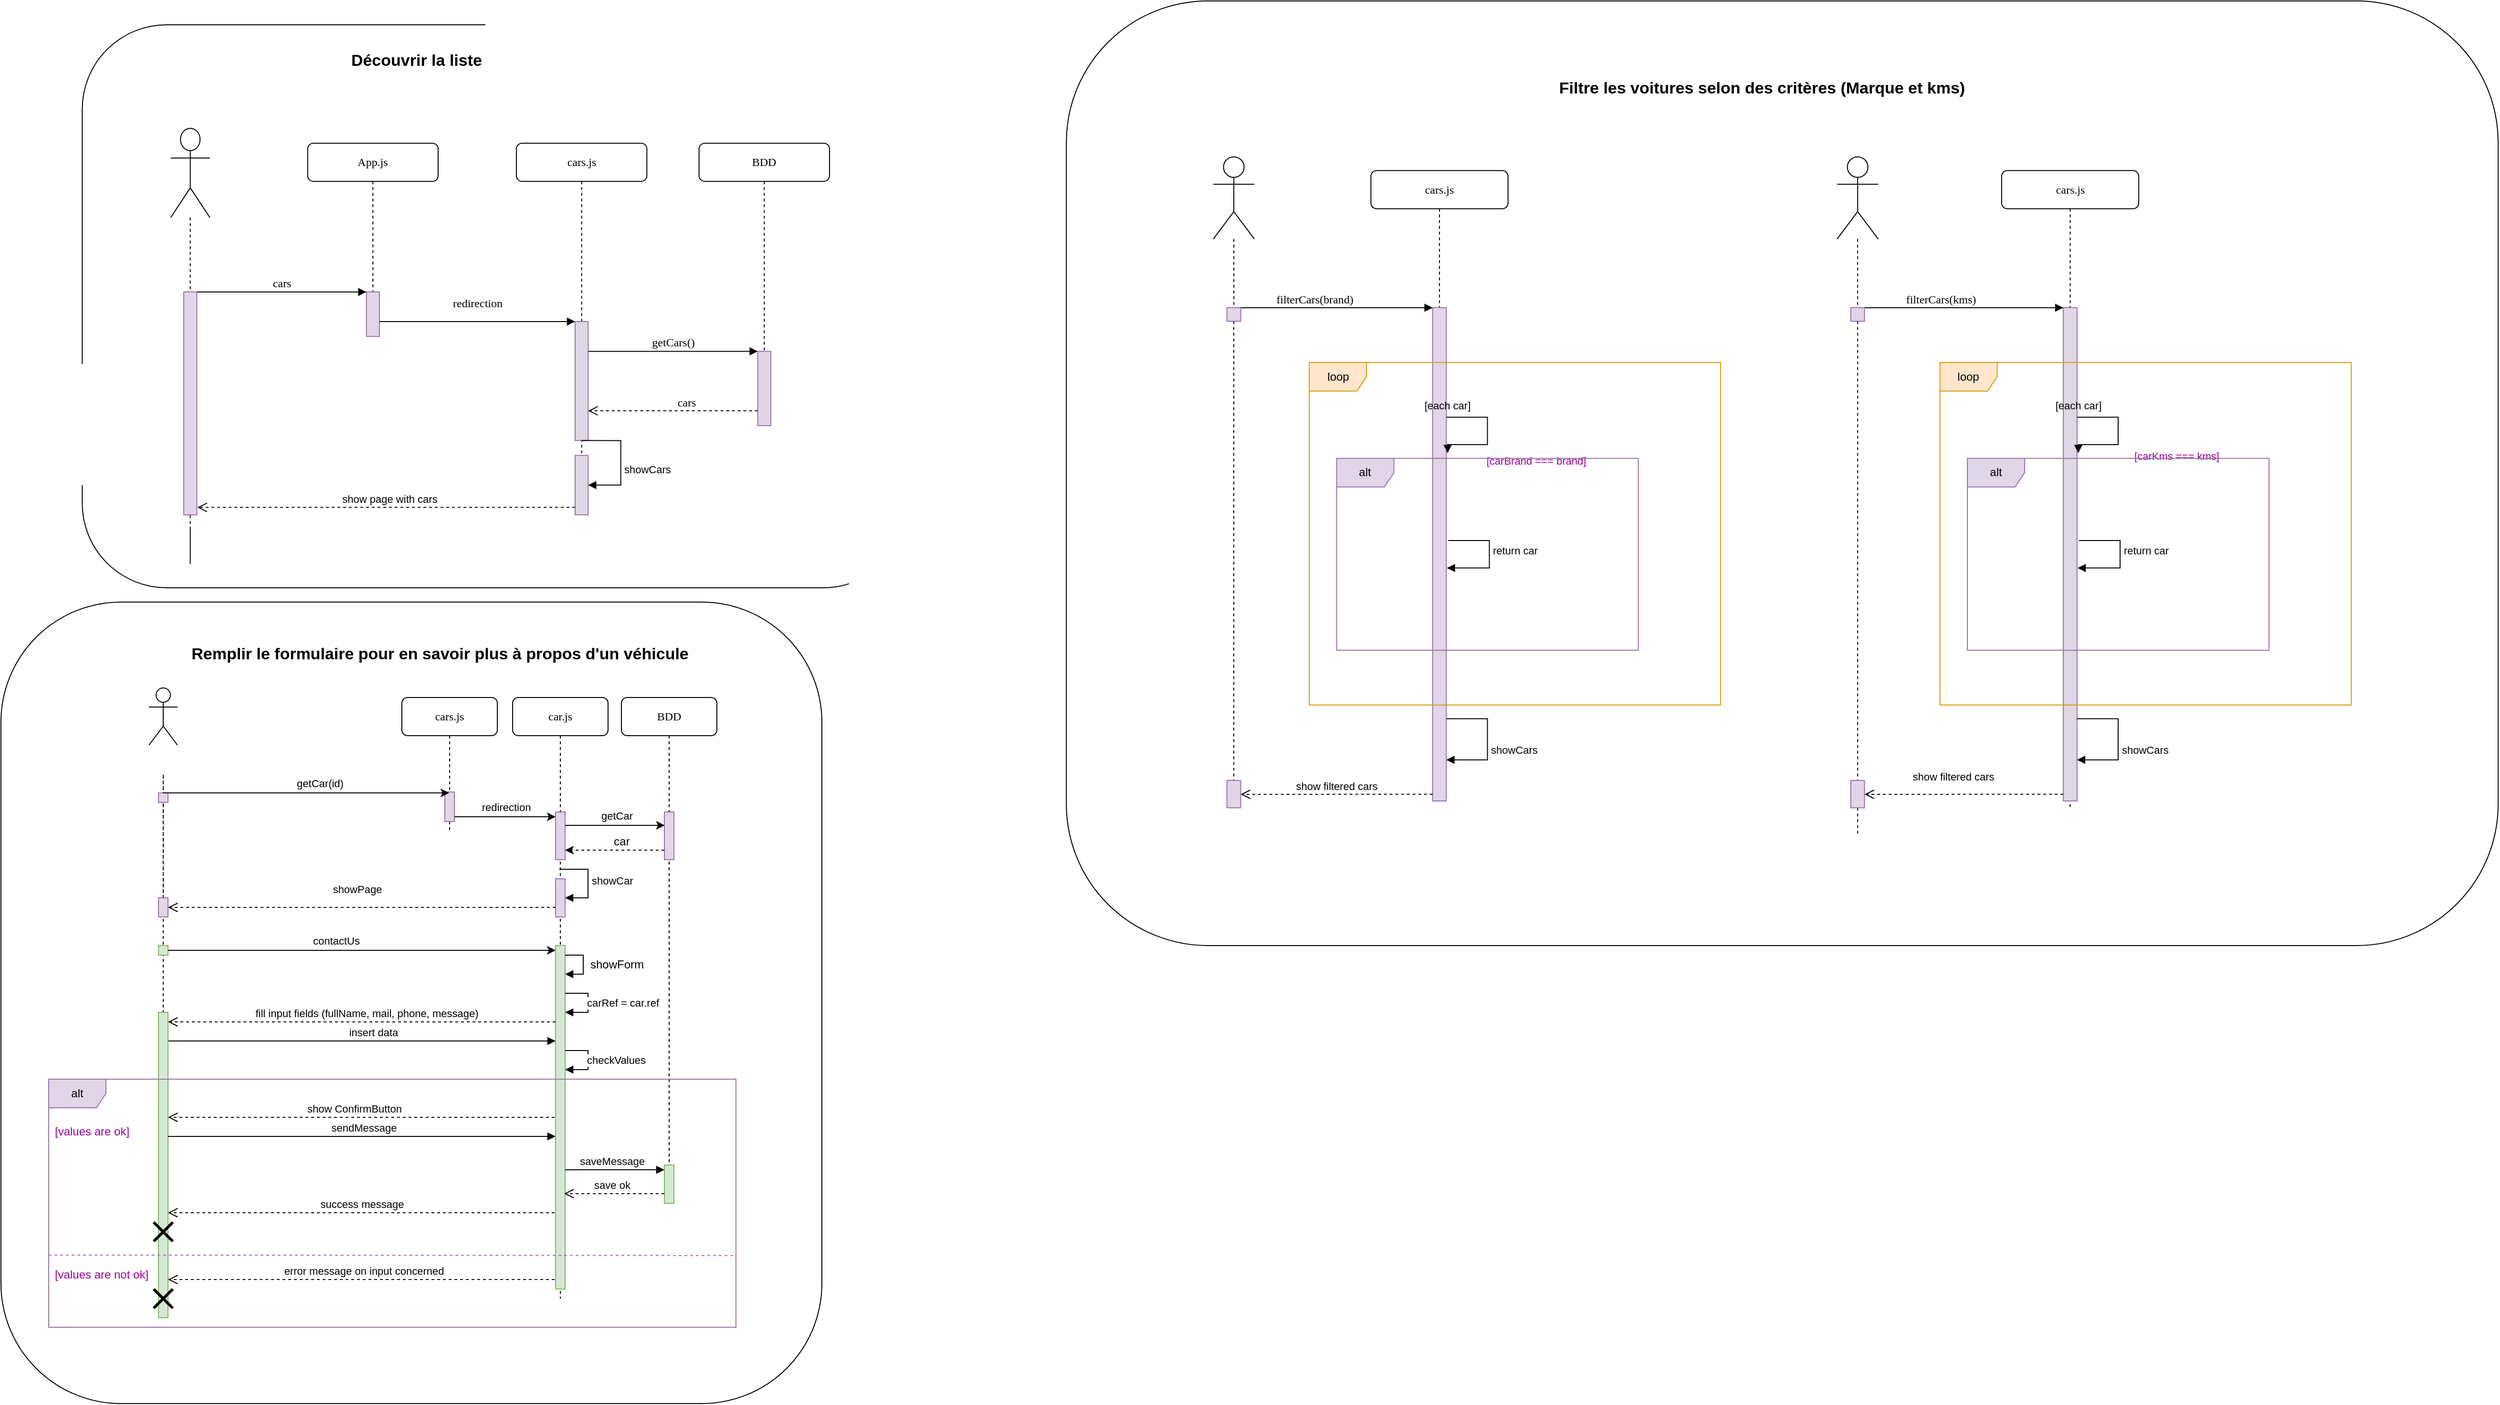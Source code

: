 <mxfile version="21.5.0" type="device">
  <diagram name="Page-1" id="13e1069c-82ec-6db2-03f1-153e76fe0fe0">
    <mxGraphModel dx="3688" dy="2515" grid="1" gridSize="10" guides="1" tooltips="1" connect="1" arrows="1" fold="1" page="1" pageScale="1" pageWidth="1100" pageHeight="850" background="none" math="0" shadow="0">
      <root>
        <mxCell id="0" />
        <mxCell id="1" parent="0" />
        <mxCell id="TzO0xsouV8D8bN4080KA-170" value="" style="group" parent="1" vertex="1" connectable="0">
          <mxGeometry x="-250" y="-10" width="820" height="560" as="geometry" />
        </mxCell>
        <mxCell id="05u2C2GUUEctmsmjSGuv-3" value="" style="rounded=1;whiteSpace=wrap;html=1;" vertex="1" parent="TzO0xsouV8D8bN4080KA-170">
          <mxGeometry x="-44.83" y="-15" width="864.83" height="590" as="geometry" />
        </mxCell>
        <mxCell id="7baba1c4bc27f4b0-2" value="App.js" style="shape=umlLifeline;perimeter=lifelinePerimeter;whiteSpace=wrap;html=1;container=1;collapsible=0;recursiveResize=0;outlineConnect=0;rounded=1;shadow=0;comic=0;labelBackgroundColor=none;strokeWidth=1;fontFamily=Verdana;fontSize=12;align=center;" parent="TzO0xsouV8D8bN4080KA-170" vertex="1">
          <mxGeometry x="191.333" y="109.065" width="136.667" height="202.55" as="geometry" />
        </mxCell>
        <mxCell id="7baba1c4bc27f4b0-10" value="" style="html=1;points=[];perimeter=orthogonalPerimeter;rounded=0;shadow=0;comic=0;labelBackgroundColor=none;strokeWidth=1;fontFamily=Verdana;fontSize=12;align=center;fillColor=#e1d5e7;strokeColor=#9673a6;" parent="7baba1c4bc27f4b0-2" vertex="1">
          <mxGeometry x="61.5" y="155.807" width="13.667" height="46.742" as="geometry" />
        </mxCell>
        <mxCell id="7baba1c4bc27f4b0-3" value="cars.js" style="shape=umlLifeline;perimeter=lifelinePerimeter;whiteSpace=wrap;html=1;container=1;collapsible=0;recursiveResize=0;outlineConnect=0;rounded=1;shadow=0;comic=0;labelBackgroundColor=none;strokeWidth=1;fontFamily=Verdana;fontSize=12;align=center;" parent="TzO0xsouV8D8bN4080KA-170" vertex="1">
          <mxGeometry x="410.0" y="109.065" width="136.667" height="389.518" as="geometry" />
        </mxCell>
        <mxCell id="7baba1c4bc27f4b0-13" value="" style="html=1;points=[];perimeter=orthogonalPerimeter;rounded=0;shadow=0;comic=0;labelBackgroundColor=none;strokeWidth=1;fontFamily=Verdana;fontSize=12;align=center;fillColor=#e1d5e7;strokeColor=#9673a6;" parent="7baba1c4bc27f4b0-3" vertex="1">
          <mxGeometry x="61.5" y="186.969" width="13.667" height="124.646" as="geometry" />
        </mxCell>
        <mxCell id="TzO0xsouV8D8bN4080KA-4" value="" style="html=1;points=[];perimeter=orthogonalPerimeter;outlineConnect=0;targetShapes=umlLifeline;portConstraint=eastwest;newEdgeStyle={&quot;edgeStyle&quot;:&quot;elbowEdgeStyle&quot;,&quot;elbow&quot;:&quot;vertical&quot;,&quot;curved&quot;:0,&quot;rounded&quot;:0};fillColor=#e1d5e7;strokeColor=#9673a6;" parent="7baba1c4bc27f4b0-3" vertex="1">
          <mxGeometry x="61.5" y="327.195" width="13.667" height="62.323" as="geometry" />
        </mxCell>
        <mxCell id="TzO0xsouV8D8bN4080KA-5" value="showCars" style="html=1;align=left;spacingLeft=2;endArrow=block;rounded=0;edgeStyle=orthogonalEdgeStyle;curved=0;rounded=0;" parent="7baba1c4bc27f4b0-3" target="TzO0xsouV8D8bN4080KA-4" edge="1">
          <mxGeometry x="0.176" relative="1" as="geometry">
            <mxPoint x="68.333" y="311.615" as="sourcePoint" />
            <Array as="points">
              <mxPoint x="109.333" y="311.615" />
              <mxPoint x="109.333" y="358.357" />
            </Array>
            <mxPoint as="offset" />
          </mxGeometry>
        </mxCell>
        <mxCell id="7baba1c4bc27f4b0-4" value="BDD" style="shape=umlLifeline;perimeter=lifelinePerimeter;whiteSpace=wrap;html=1;container=1;collapsible=0;recursiveResize=0;outlineConnect=0;rounded=1;shadow=0;comic=0;labelBackgroundColor=none;strokeWidth=1;fontFamily=Verdana;fontSize=12;align=center;" parent="TzO0xsouV8D8bN4080KA-170" vertex="1">
          <mxGeometry x="601.333" y="109.065" width="136.667" height="296.034" as="geometry" />
        </mxCell>
        <mxCell id="TzO0xsouV8D8bN4080KA-3" value="cars" style="html=1;verticalAlign=bottom;endArrow=open;dashed=1;endSize=8;labelBackgroundColor=none;fontFamily=Verdana;fontSize=12;edgeStyle=elbowEdgeStyle;elbow=vertical;" parent="7baba1c4bc27f4b0-4" edge="1">
          <mxGeometry x="-0.154" relative="1" as="geometry">
            <mxPoint x="-116.167" y="280.453" as="targetPoint" />
            <Array as="points">
              <mxPoint x="-13.667" y="280.453" />
              <mxPoint x="27.333" y="280.453" />
            </Array>
            <mxPoint x="61.5" y="280.453" as="sourcePoint" />
            <mxPoint as="offset" />
          </mxGeometry>
        </mxCell>
        <mxCell id="7baba1c4bc27f4b0-16" value="" style="html=1;points=[];perimeter=orthogonalPerimeter;rounded=0;shadow=0;comic=0;labelBackgroundColor=none;strokeWidth=1;fontFamily=Verdana;fontSize=12;align=center;fillColor=#e1d5e7;strokeColor=#9673a6;" parent="TzO0xsouV8D8bN4080KA-170" vertex="1">
          <mxGeometry x="662.833" y="327.195" width="13.667" height="77.904" as="geometry" />
        </mxCell>
        <mxCell id="7baba1c4bc27f4b0-17" value="getCars()" style="html=1;verticalAlign=bottom;endArrow=block;labelBackgroundColor=none;fontFamily=Verdana;fontSize=12;edgeStyle=elbowEdgeStyle;elbow=vertical;" parent="TzO0xsouV8D8bN4080KA-170" source="7baba1c4bc27f4b0-13" target="7baba1c4bc27f4b0-16" edge="1">
          <mxGeometry relative="1" as="geometry">
            <mxPoint x="560.333" y="327.195" as="sourcePoint" />
            <Array as="points">
              <mxPoint x="492.0" y="327.195" />
            </Array>
          </mxGeometry>
        </mxCell>
        <mxCell id="7baba1c4bc27f4b0-11" value="cars" style="html=1;verticalAlign=bottom;endArrow=block;entryX=0;entryY=0;labelBackgroundColor=none;fontFamily=Verdana;fontSize=12;edgeStyle=elbowEdgeStyle;elbow=vertical;" parent="TzO0xsouV8D8bN4080KA-170" source="7baba1c4bc27f4b0-9" target="7baba1c4bc27f4b0-10" edge="1">
          <mxGeometry relative="1" as="geometry">
            <mxPoint x="164.0" y="280.453" as="sourcePoint" />
          </mxGeometry>
        </mxCell>
        <mxCell id="7baba1c4bc27f4b0-14" value="redirection" style="html=1;verticalAlign=bottom;endArrow=block;entryX=0;entryY=0;labelBackgroundColor=none;fontFamily=Verdana;fontSize=12;edgeStyle=elbowEdgeStyle;elbow=vertical;" parent="TzO0xsouV8D8bN4080KA-170" source="7baba1c4bc27f4b0-10" target="7baba1c4bc27f4b0-13" edge="1">
          <mxGeometry x="-0.001" y="10" relative="1" as="geometry">
            <mxPoint x="369" y="296.034" as="sourcePoint" />
            <mxPoint as="offset" />
          </mxGeometry>
        </mxCell>
        <mxCell id="TzO0xsouV8D8bN4080KA-2" style="edgeStyle=orthogonalEdgeStyle;rounded=0;orthogonalLoop=1;jettySize=auto;html=1;endArrow=none;endFill=0;dashed=1;" parent="TzO0xsouV8D8bN4080KA-170" source="TzO0xsouV8D8bN4080KA-1" edge="1">
          <mxGeometry relative="1" as="geometry">
            <mxPoint x="68.333" y="514.164" as="targetPoint" />
            <Array as="points">
              <mxPoint x="68.333" y="550" />
            </Array>
          </mxGeometry>
        </mxCell>
        <mxCell id="TzO0xsouV8D8bN4080KA-1" value="" style="shape=umlActor;verticalLabelPosition=bottom;verticalAlign=top;html=1;" parent="TzO0xsouV8D8bN4080KA-170" vertex="1">
          <mxGeometry x="47.833" y="93.484" width="41.0" height="93.484" as="geometry" />
        </mxCell>
        <mxCell id="7baba1c4bc27f4b0-9" value="" style="html=1;points=[];perimeter=orthogonalPerimeter;rounded=0;shadow=0;comic=0;labelBackgroundColor=none;strokeWidth=1;fontFamily=Verdana;fontSize=12;align=center;fillColor=#e1d5e7;strokeColor=#9673a6;" parent="TzO0xsouV8D8bN4080KA-170" vertex="1">
          <mxGeometry x="61.5" y="264.873" width="13.667" height="233.711" as="geometry" />
        </mxCell>
        <mxCell id="TzO0xsouV8D8bN4080KA-156" value="&lt;font size=&quot;1&quot;&gt;&lt;b style=&quot;font-size: 17px;&quot;&gt;Découvrir la liste des véhicules d&#39;occasion&lt;/b&gt;&lt;/font&gt;" style="text;html=1;strokeColor=none;fillColor=none;align=center;verticalAlign=middle;whiteSpace=wrap;rounded=0;" parent="TzO0xsouV8D8bN4080KA-170" vertex="1">
          <mxGeometry width="820.0" height="46.742" as="geometry" />
        </mxCell>
        <mxCell id="TzO0xsouV8D8bN4080KA-157" value="show page with cars" style="html=1;verticalAlign=bottom;endArrow=open;dashed=1;endSize=8;edgeStyle=elbowEdgeStyle;elbow=vertical;curved=0;rounded=0;entryX=1.044;entryY=0.97;entryDx=0;entryDy=0;entryPerimeter=0;" parent="TzO0xsouV8D8bN4080KA-170" source="TzO0xsouV8D8bN4080KA-4" target="7baba1c4bc27f4b0-9" edge="1">
          <mxGeometry x="-0.02" relative="1" as="geometry">
            <mxPoint x="464.667" y="483.003" as="sourcePoint" />
            <mxPoint x="95.667" y="490.793" as="targetPoint" />
            <Array as="points">
              <mxPoint x="314.333" y="490.793" />
            </Array>
            <mxPoint as="offset" />
          </mxGeometry>
        </mxCell>
        <mxCell id="05u2C2GUUEctmsmjSGuv-2" value="" style="group" vertex="1" connectable="0" parent="1">
          <mxGeometry x="736.09" y="-50" width="1500" height="990" as="geometry" />
        </mxCell>
        <mxCell id="05u2C2GUUEctmsmjSGuv-1" value="" style="rounded=1;whiteSpace=wrap;html=1;" vertex="1" parent="05u2C2GUUEctmsmjSGuv-2">
          <mxGeometry width="1500" height="990" as="geometry" />
        </mxCell>
        <mxCell id="TzO0xsouV8D8bN4080KA-172" value="" style="group" parent="05u2C2GUUEctmsmjSGuv-2" vertex="1" connectable="0">
          <mxGeometry x="153.91" y="70" width="1192.18" height="790" as="geometry" />
        </mxCell>
        <mxCell id="TzO0xsouV8D8bN4080KA-6" value="cars.js" style="shape=umlLifeline;perimeter=lifelinePerimeter;whiteSpace=wrap;html=1;container=1;collapsible=0;recursiveResize=0;outlineConnect=0;rounded=1;shadow=0;comic=0;labelBackgroundColor=none;strokeWidth=1;fontFamily=Verdana;fontSize=12;align=center;" parent="TzO0xsouV8D8bN4080KA-172" vertex="1">
          <mxGeometry x="165.182" y="107.727" width="143.636" height="653.545" as="geometry" />
        </mxCell>
        <mxCell id="TzO0xsouV8D8bN4080KA-7" value="" style="html=1;points=[];perimeter=orthogonalPerimeter;rounded=0;shadow=0;comic=0;labelBackgroundColor=none;strokeWidth=1;fontFamily=Verdana;fontSize=12;align=center;fillColor=#e1d5e7;strokeColor=#9673a6;" parent="TzO0xsouV8D8bN4080KA-6" vertex="1">
          <mxGeometry x="64.636" y="143.636" width="14.364" height="517.091" as="geometry" />
        </mxCell>
        <mxCell id="TzO0xsouV8D8bN4080KA-32" value="showCars" style="html=1;align=left;spacingLeft=2;endArrow=block;rounded=0;edgeStyle=orthogonalEdgeStyle;curved=0;rounded=0;" parent="TzO0xsouV8D8bN4080KA-6" target="TzO0xsouV8D8bN4080KA-7" edge="1">
          <mxGeometry x="0.176" relative="1" as="geometry">
            <mxPoint x="79.0" y="574.545" as="sourcePoint" />
            <Array as="points">
              <mxPoint x="122.091" y="574.545" />
              <mxPoint x="122.091" y="617.636" />
            </Array>
            <mxPoint as="offset" />
            <mxPoint x="86.182" y="617.675" as="targetPoint" />
          </mxGeometry>
        </mxCell>
        <mxCell id="TzO0xsouV8D8bN4080KA-167" value="show filtered cars" style="html=1;verticalAlign=bottom;endArrow=open;dashed=1;endSize=8;edgeStyle=elbowEdgeStyle;elbow=vertical;curved=0;rounded=0;" parent="TzO0xsouV8D8bN4080KA-6" target="TzO0xsouV8D8bN4080KA-166" edge="1">
          <mxGeometry x="0.0" relative="1" as="geometry">
            <mxPoint x="64.636" y="653.632" as="sourcePoint" />
            <mxPoint x="-122.091" y="653.545" as="targetPoint" />
            <mxPoint as="offset" />
          </mxGeometry>
        </mxCell>
        <mxCell id="TzO0xsouV8D8bN4080KA-16" value="filterCars(brand)" style="html=1;verticalAlign=bottom;endArrow=block;entryX=0;entryY=0;labelBackgroundColor=none;fontFamily=Verdana;fontSize=12;edgeStyle=elbowEdgeStyle;elbow=vertical;" parent="TzO0xsouV8D8bN4080KA-172" source="TzO0xsouV8D8bN4080KA-20" target="TzO0xsouV8D8bN4080KA-7" edge="1">
          <mxGeometry x="-0.231" relative="1" as="geometry">
            <mxPoint x="136.454" y="265.727" as="sourcePoint" />
            <mxPoint as="offset" />
          </mxGeometry>
        </mxCell>
        <mxCell id="TzO0xsouV8D8bN4080KA-18" style="edgeStyle=orthogonalEdgeStyle;rounded=0;orthogonalLoop=1;jettySize=auto;html=1;endArrow=none;endFill=0;dashed=1;" parent="TzO0xsouV8D8bN4080KA-172" source="TzO0xsouV8D8bN4080KA-20" edge="1">
          <mxGeometry relative="1" as="geometry">
            <mxPoint x="21.545" y="775.636" as="targetPoint" />
            <Array as="points">
              <mxPoint x="21.545" y="624.818" />
            </Array>
          </mxGeometry>
        </mxCell>
        <mxCell id="TzO0xsouV8D8bN4080KA-19" value="" style="shape=umlActor;verticalLabelPosition=bottom;verticalAlign=top;html=1;" parent="TzO0xsouV8D8bN4080KA-172" vertex="1">
          <mxGeometry y="93.364" width="43.091" height="86.182" as="geometry" />
        </mxCell>
        <mxCell id="TzO0xsouV8D8bN4080KA-23" value="loop" style="shape=umlFrame;whiteSpace=wrap;html=1;pointerEvents=0;fillColor=#ffe6cc;strokeColor=#d79b00;" parent="TzO0xsouV8D8bN4080KA-172" vertex="1">
          <mxGeometry x="100.545" y="308.818" width="430.908" height="359.091" as="geometry" />
        </mxCell>
        <mxCell id="TzO0xsouV8D8bN4080KA-25" value="" style="html=1;align=left;spacingLeft=2;endArrow=block;rounded=0;edgeStyle=orthogonalEdgeStyle;curved=0;rounded=0;entryX=1.092;entryY=0.295;entryDx=0;entryDy=0;entryPerimeter=0;" parent="TzO0xsouV8D8bN4080KA-172" target="TzO0xsouV8D8bN4080KA-7" edge="1">
          <mxGeometry x="0.048" y="20" relative="1" as="geometry">
            <mxPoint x="244.181" y="366.273" as="sourcePoint" />
            <Array as="points">
              <mxPoint x="244.181" y="366.273" />
              <mxPoint x="287.272" y="366.273" />
              <mxPoint x="287.272" y="395" />
            </Array>
            <mxPoint x="258.545" y="395" as="targetPoint" />
            <mxPoint as="offset" />
          </mxGeometry>
        </mxCell>
        <mxCell id="TzO0xsouV8D8bN4080KA-26" value="&lt;font color=&quot;#990099&quot;&gt;[carBrand === brand]&lt;/font&gt;" style="edgeLabel;html=1;align=center;verticalAlign=middle;resizable=0;points=[];labelBackgroundColor=none;" parent="TzO0xsouV8D8bN4080KA-25" vertex="1" connectable="0">
          <mxGeometry x="-0.383" relative="1" as="geometry">
            <mxPoint x="56" y="45" as="offset" />
          </mxGeometry>
        </mxCell>
        <mxCell id="TzO0xsouV8D8bN4080KA-27" value="alt" style="shape=umlFrame;whiteSpace=wrap;html=1;pointerEvents=0;fillColor=#e1d5e7;strokeColor=#9673a6;" parent="TzO0xsouV8D8bN4080KA-172" vertex="1">
          <mxGeometry x="129.273" y="409.364" width="316.0" height="201.091" as="geometry" />
        </mxCell>
        <mxCell id="TzO0xsouV8D8bN4080KA-28" value="[each car]" style="edgeLabel;html=1;align=center;verticalAlign=middle;resizable=0;points=[];labelBackgroundColor=none;" parent="TzO0xsouV8D8bN4080KA-172" vertex="1" connectable="0">
          <mxGeometry x="244.73" y="359.091" as="geometry">
            <mxPoint y="-5" as="offset" />
          </mxGeometry>
        </mxCell>
        <mxCell id="TzO0xsouV8D8bN4080KA-29" value="" style="html=1;align=left;spacingLeft=2;endArrow=block;rounded=0;edgeStyle=orthogonalEdgeStyle;curved=0;rounded=0;entryX=0.864;entryY=0.257;entryDx=0;entryDy=0;entryPerimeter=0;" parent="TzO0xsouV8D8bN4080KA-172" edge="1">
          <mxGeometry x="0.048" y="20" relative="1" as="geometry">
            <mxPoint x="246.164" y="495.545" as="sourcePoint" />
            <Array as="points">
              <mxPoint x="246.164" y="495.545" />
              <mxPoint x="289.254" y="495.545" />
              <mxPoint x="289.254" y="524.273" />
            </Array>
            <mxPoint x="244.727" y="524.273" as="targetPoint" />
            <mxPoint as="offset" />
          </mxGeometry>
        </mxCell>
        <mxCell id="TzO0xsouV8D8bN4080KA-30" value="return car" style="edgeLabel;html=1;align=center;verticalAlign=middle;resizable=0;points=[];labelBackgroundColor=none;" parent="TzO0xsouV8D8bN4080KA-29" vertex="1" connectable="0">
          <mxGeometry x="-0.383" relative="1" as="geometry">
            <mxPoint x="34" y="10" as="offset" />
          </mxGeometry>
        </mxCell>
        <mxCell id="TzO0xsouV8D8bN4080KA-48" value="cars.js" style="shape=umlLifeline;perimeter=lifelinePerimeter;whiteSpace=wrap;html=1;container=1;collapsible=0;recursiveResize=0;outlineConnect=0;rounded=1;shadow=0;comic=0;labelBackgroundColor=none;strokeWidth=1;fontFamily=Verdana;fontSize=12;align=center;" parent="TzO0xsouV8D8bN4080KA-172" vertex="1">
          <mxGeometry x="825.908" y="107.727" width="143.636" height="667.909" as="geometry" />
        </mxCell>
        <mxCell id="TzO0xsouV8D8bN4080KA-49" value="" style="html=1;points=[];perimeter=orthogonalPerimeter;rounded=0;shadow=0;comic=0;labelBackgroundColor=none;strokeWidth=1;fontFamily=Verdana;fontSize=12;align=center;fillColor=#e1d5e7;strokeColor=#9673a6;" parent="TzO0xsouV8D8bN4080KA-48" vertex="1">
          <mxGeometry x="64.636" y="143.636" width="14.364" height="517.091" as="geometry" />
        </mxCell>
        <mxCell id="TzO0xsouV8D8bN4080KA-50" value="showCars" style="html=1;align=left;spacingLeft=2;endArrow=block;rounded=0;edgeStyle=orthogonalEdgeStyle;curved=0;rounded=0;" parent="TzO0xsouV8D8bN4080KA-48" target="TzO0xsouV8D8bN4080KA-49" edge="1">
          <mxGeometry x="0.176" relative="1" as="geometry">
            <mxPoint x="79.0" y="574.545" as="sourcePoint" />
            <Array as="points">
              <mxPoint x="122.091" y="574.545" />
              <mxPoint x="122.091" y="617.636" />
            </Array>
            <mxPoint as="offset" />
            <mxPoint x="86.182" y="617.675" as="targetPoint" />
          </mxGeometry>
        </mxCell>
        <mxCell id="TzO0xsouV8D8bN4080KA-162" value="show filtered cars" style="html=1;verticalAlign=bottom;endArrow=open;dashed=1;endSize=8;edgeStyle=elbowEdgeStyle;elbow=vertical;curved=0;rounded=0;" parent="TzO0xsouV8D8bN4080KA-48" target="TzO0xsouV8D8bN4080KA-161" edge="1">
          <mxGeometry x="0.106" y="-10" relative="1" as="geometry">
            <mxPoint x="64.636" y="653.632" as="sourcePoint" />
            <mxPoint x="-50.273" y="653.632" as="targetPoint" />
            <mxPoint as="offset" />
          </mxGeometry>
        </mxCell>
        <mxCell id="TzO0xsouV8D8bN4080KA-51" value="filterCars(kms)" style="html=1;verticalAlign=bottom;endArrow=block;entryX=0;entryY=0;labelBackgroundColor=none;fontFamily=Verdana;fontSize=12;edgeStyle=elbowEdgeStyle;elbow=vertical;" parent="TzO0xsouV8D8bN4080KA-172" source="TzO0xsouV8D8bN4080KA-54" target="TzO0xsouV8D8bN4080KA-49" edge="1">
          <mxGeometry x="-0.231" relative="1" as="geometry">
            <mxPoint x="797.181" y="265.727" as="sourcePoint" />
            <mxPoint as="offset" />
          </mxGeometry>
        </mxCell>
        <mxCell id="TzO0xsouV8D8bN4080KA-52" style="edgeStyle=orthogonalEdgeStyle;rounded=0;orthogonalLoop=1;jettySize=auto;html=1;endArrow=none;endFill=0;dashed=1;" parent="TzO0xsouV8D8bN4080KA-172" source="TzO0xsouV8D8bN4080KA-161" edge="1">
          <mxGeometry relative="1" as="geometry">
            <mxPoint x="675.09" y="804.364" as="targetPoint" />
            <Array as="points">
              <mxPoint x="675.09" y="790" />
            </Array>
          </mxGeometry>
        </mxCell>
        <mxCell id="TzO0xsouV8D8bN4080KA-53" value="" style="shape=umlActor;verticalLabelPosition=bottom;verticalAlign=top;html=1;" parent="TzO0xsouV8D8bN4080KA-172" vertex="1">
          <mxGeometry x="653.544" y="93.364" width="43.091" height="86.182" as="geometry" />
        </mxCell>
        <mxCell id="TzO0xsouV8D8bN4080KA-55" value="loop" style="shape=umlFrame;whiteSpace=wrap;html=1;pointerEvents=0;fillColor=#ffe6cc;strokeColor=#d79b00;" parent="TzO0xsouV8D8bN4080KA-172" vertex="1">
          <mxGeometry x="761.272" y="308.818" width="430.908" height="359.091" as="geometry" />
        </mxCell>
        <mxCell id="TzO0xsouV8D8bN4080KA-56" value="" style="html=1;align=left;spacingLeft=2;endArrow=block;rounded=0;edgeStyle=orthogonalEdgeStyle;curved=0;rounded=0;entryX=1.092;entryY=0.295;entryDx=0;entryDy=0;entryPerimeter=0;" parent="TzO0xsouV8D8bN4080KA-172" target="TzO0xsouV8D8bN4080KA-49" edge="1">
          <mxGeometry x="0.048" y="20" relative="1" as="geometry">
            <mxPoint x="904.908" y="366.273" as="sourcePoint" />
            <Array as="points">
              <mxPoint x="904.908" y="366.273" />
              <mxPoint x="947.999" y="366.273" />
              <mxPoint x="947.999" y="395" />
            </Array>
            <mxPoint x="919.271" y="395" as="targetPoint" />
            <mxPoint as="offset" />
          </mxGeometry>
        </mxCell>
        <mxCell id="TzO0xsouV8D8bN4080KA-57" value="[carKms === kms]" style="edgeLabel;html=1;align=center;verticalAlign=middle;resizable=0;points=[];labelBackgroundColor=none;fontColor=#990099;" parent="TzO0xsouV8D8bN4080KA-56" vertex="1" connectable="0">
          <mxGeometry x="-0.383" relative="1" as="geometry">
            <mxPoint x="66" y="40" as="offset" />
          </mxGeometry>
        </mxCell>
        <mxCell id="TzO0xsouV8D8bN4080KA-58" value="alt" style="shape=umlFrame;whiteSpace=wrap;html=1;pointerEvents=0;fillColor=#e1d5e7;strokeColor=#9673a6;" parent="TzO0xsouV8D8bN4080KA-172" vertex="1">
          <mxGeometry x="789.999" y="409.364" width="316.0" height="201.091" as="geometry" />
        </mxCell>
        <mxCell id="TzO0xsouV8D8bN4080KA-59" value="[each car]" style="edgeLabel;html=1;align=center;verticalAlign=middle;resizable=0;points=[];labelBackgroundColor=none;" parent="TzO0xsouV8D8bN4080KA-172" vertex="1" connectable="0">
          <mxGeometry x="905.456" y="359.091" as="geometry">
            <mxPoint y="-5" as="offset" />
          </mxGeometry>
        </mxCell>
        <mxCell id="TzO0xsouV8D8bN4080KA-60" value="" style="html=1;align=left;spacingLeft=2;endArrow=block;rounded=0;edgeStyle=orthogonalEdgeStyle;curved=0;rounded=0;entryX=0.864;entryY=0.257;entryDx=0;entryDy=0;entryPerimeter=0;" parent="TzO0xsouV8D8bN4080KA-172" edge="1">
          <mxGeometry x="0.048" y="20" relative="1" as="geometry">
            <mxPoint x="906.89" y="495.545" as="sourcePoint" />
            <Array as="points">
              <mxPoint x="906.89" y="495.545" />
              <mxPoint x="949.981" y="495.545" />
              <mxPoint x="949.981" y="524.273" />
            </Array>
            <mxPoint x="905.454" y="524.273" as="targetPoint" />
            <mxPoint as="offset" />
          </mxGeometry>
        </mxCell>
        <mxCell id="TzO0xsouV8D8bN4080KA-61" value="return car" style="edgeLabel;html=1;align=center;verticalAlign=middle;resizable=0;points=[];labelBackgroundColor=none;" parent="TzO0xsouV8D8bN4080KA-60" vertex="1" connectable="0">
          <mxGeometry x="-0.383" relative="1" as="geometry">
            <mxPoint x="34" y="10" as="offset" />
          </mxGeometry>
        </mxCell>
        <mxCell id="TzO0xsouV8D8bN4080KA-163" value="" style="edgeStyle=orthogonalEdgeStyle;rounded=0;orthogonalLoop=1;jettySize=auto;html=1;endArrow=none;endFill=0;dashed=1;" parent="TzO0xsouV8D8bN4080KA-172" source="TzO0xsouV8D8bN4080KA-53" target="TzO0xsouV8D8bN4080KA-54" edge="1">
          <mxGeometry relative="1" as="geometry">
            <mxPoint x="696.635" y="790" as="targetPoint" />
            <Array as="points" />
            <mxPoint x="675.09" y="179.545" as="sourcePoint" />
          </mxGeometry>
        </mxCell>
        <mxCell id="TzO0xsouV8D8bN4080KA-54" value="" style="html=1;points=[];perimeter=orthogonalPerimeter;rounded=0;shadow=0;comic=0;labelBackgroundColor=none;strokeWidth=1;fontFamily=Verdana;fontSize=12;align=center;fillColor=#e1d5e7;strokeColor=#9673a6;" parent="TzO0xsouV8D8bN4080KA-172" vertex="1">
          <mxGeometry x="667.908" y="251.364" width="14.364" height="14.364" as="geometry" />
        </mxCell>
        <mxCell id="TzO0xsouV8D8bN4080KA-164" value="" style="edgeStyle=orthogonalEdgeStyle;rounded=0;orthogonalLoop=1;jettySize=auto;html=1;endArrow=none;endFill=0;dashed=1;" parent="TzO0xsouV8D8bN4080KA-172" source="TzO0xsouV8D8bN4080KA-54" target="TzO0xsouV8D8bN4080KA-161" edge="1">
          <mxGeometry relative="1" as="geometry">
            <mxPoint x="696.635" y="790" as="targetPoint" />
            <Array as="points">
              <mxPoint x="675.09" y="703.818" />
              <mxPoint x="675.09" y="703.818" />
            </Array>
            <mxPoint x="675.09" y="265.727" as="sourcePoint" />
          </mxGeometry>
        </mxCell>
        <mxCell id="TzO0xsouV8D8bN4080KA-161" value="" style="html=1;points=[];perimeter=orthogonalPerimeter;outlineConnect=0;targetShapes=umlLifeline;portConstraint=eastwest;newEdgeStyle={&quot;edgeStyle&quot;:&quot;elbowEdgeStyle&quot;,&quot;elbow&quot;:&quot;vertical&quot;,&quot;curved&quot;:0,&quot;rounded&quot;:0};fillColor=#e1d5e7;strokeColor=#9673a6;" parent="TzO0xsouV8D8bN4080KA-172" vertex="1">
          <mxGeometry x="667.908" y="746.909" width="14.364" height="28.727" as="geometry" />
        </mxCell>
        <mxCell id="TzO0xsouV8D8bN4080KA-165" value="" style="edgeStyle=orthogonalEdgeStyle;rounded=0;orthogonalLoop=1;jettySize=auto;html=1;endArrow=none;endFill=0;dashed=1;" parent="TzO0xsouV8D8bN4080KA-172" source="TzO0xsouV8D8bN4080KA-19" target="TzO0xsouV8D8bN4080KA-20" edge="1">
          <mxGeometry relative="1" as="geometry">
            <mxPoint x="35.909" y="624.818" as="targetPoint" />
            <Array as="points" />
            <mxPoint x="21.545" y="179.545" as="sourcePoint" />
          </mxGeometry>
        </mxCell>
        <mxCell id="TzO0xsouV8D8bN4080KA-20" value="" style="html=1;points=[];perimeter=orthogonalPerimeter;rounded=0;shadow=0;comic=0;labelBackgroundColor=none;strokeWidth=1;fontFamily=Verdana;fontSize=12;align=center;fillColor=#e1d5e7;strokeColor=#9673a6;" parent="TzO0xsouV8D8bN4080KA-172" vertex="1">
          <mxGeometry x="14.364" y="251.364" width="14.364" height="14.364" as="geometry" />
        </mxCell>
        <mxCell id="TzO0xsouV8D8bN4080KA-166" value="" style="html=1;points=[];perimeter=orthogonalPerimeter;outlineConnect=0;targetShapes=umlLifeline;portConstraint=eastwest;newEdgeStyle={&quot;edgeStyle&quot;:&quot;elbowEdgeStyle&quot;,&quot;elbow&quot;:&quot;vertical&quot;,&quot;curved&quot;:0,&quot;rounded&quot;:0};fillColor=#e1d5e7;strokeColor=#9673a6;" parent="TzO0xsouV8D8bN4080KA-172" vertex="1">
          <mxGeometry x="14.364" y="746.909" width="14.364" height="28.727" as="geometry" />
        </mxCell>
        <mxCell id="TzO0xsouV8D8bN4080KA-169" value="&lt;b&gt;&lt;span style=&quot;font-size: 17px;&quot;&gt;Filtre les voitures selon des critères (Marque et kms)&lt;/span&gt;&lt;/b&gt;" style="text;html=1;strokeColor=none;fillColor=none;align=center;verticalAlign=middle;whiteSpace=wrap;rounded=0;" parent="TzO0xsouV8D8bN4080KA-172" vertex="1">
          <mxGeometry x="143.636" width="861.817" height="43.091" as="geometry" />
        </mxCell>
        <mxCell id="05u2C2GUUEctmsmjSGuv-5" value="" style="group" vertex="1" connectable="0" parent="1">
          <mxGeometry x="-380" y="580" width="860" height="840" as="geometry" />
        </mxCell>
        <mxCell id="05u2C2GUUEctmsmjSGuv-4" value="" style="rounded=1;whiteSpace=wrap;html=1;" vertex="1" parent="05u2C2GUUEctmsmjSGuv-5">
          <mxGeometry width="860" height="840" as="geometry" />
        </mxCell>
        <mxCell id="TzO0xsouV8D8bN4080KA-171" value="" style="group" parent="05u2C2GUUEctmsmjSGuv-5" vertex="1" connectable="0">
          <mxGeometry x="50" y="40" width="720" height="720" as="geometry" />
        </mxCell>
        <mxCell id="TzO0xsouV8D8bN4080KA-153" value="" style="group" parent="TzO0xsouV8D8bN4080KA-171" vertex="1" connectable="0">
          <mxGeometry y="50" width="720" height="670" as="geometry" />
        </mxCell>
        <mxCell id="TzO0xsouV8D8bN4080KA-64" value="cars.js" style="shape=umlLifeline;perimeter=lifelinePerimeter;whiteSpace=wrap;html=1;container=1;collapsible=0;recursiveResize=0;outlineConnect=0;rounded=1;shadow=0;comic=0;labelBackgroundColor=none;strokeWidth=1;fontFamily=Verdana;fontSize=12;align=center;" parent="TzO0xsouV8D8bN4080KA-153" vertex="1">
          <mxGeometry x="370" y="10" width="100" height="140" as="geometry" />
        </mxCell>
        <mxCell id="TzO0xsouV8D8bN4080KA-81" value="" style="html=1;points=[];perimeter=orthogonalPerimeter;outlineConnect=0;targetShapes=umlLifeline;portConstraint=eastwest;newEdgeStyle={&quot;edgeStyle&quot;:&quot;elbowEdgeStyle&quot;,&quot;elbow&quot;:&quot;vertical&quot;,&quot;curved&quot;:0,&quot;rounded&quot;:0};fillColor=#e1d5e7;strokeColor=#9673a6;" parent="TzO0xsouV8D8bN4080KA-64" vertex="1">
          <mxGeometry x="45" y="99" width="10" height="31" as="geometry" />
        </mxCell>
        <mxCell id="TzO0xsouV8D8bN4080KA-68" value="BDD" style="shape=umlLifeline;perimeter=lifelinePerimeter;whiteSpace=wrap;html=1;container=1;collapsible=0;recursiveResize=0;outlineConnect=0;rounded=1;shadow=0;comic=0;labelBackgroundColor=none;strokeWidth=1;fontFamily=Verdana;fontSize=12;align=center;" parent="TzO0xsouV8D8bN4080KA-153" vertex="1">
          <mxGeometry x="600" y="10" width="100" height="530" as="geometry" />
        </mxCell>
        <mxCell id="TzO0xsouV8D8bN4080KA-70" value="" style="html=1;points=[];perimeter=orthogonalPerimeter;rounded=0;shadow=0;comic=0;labelBackgroundColor=none;strokeWidth=1;fontFamily=Verdana;fontSize=12;align=center;fillColor=#e1d5e7;strokeColor=#9673a6;" parent="TzO0xsouV8D8bN4080KA-68" vertex="1">
          <mxGeometry x="45" y="120" width="10" height="50" as="geometry" />
        </mxCell>
        <mxCell id="TzO0xsouV8D8bN4080KA-138" value="" style="html=1;points=[];perimeter=orthogonalPerimeter;outlineConnect=0;targetShapes=umlLifeline;portConstraint=eastwest;newEdgeStyle={&quot;edgeStyle&quot;:&quot;elbowEdgeStyle&quot;,&quot;elbow&quot;:&quot;vertical&quot;,&quot;curved&quot;:0,&quot;rounded&quot;:0};fillColor=#d5e8d4;strokeColor=#82b366;" parent="TzO0xsouV8D8bN4080KA-68" vertex="1">
          <mxGeometry x="45" y="490" width="10" height="40" as="geometry" />
        </mxCell>
        <mxCell id="TzO0xsouV8D8bN4080KA-74" style="edgeStyle=orthogonalEdgeStyle;rounded=0;orthogonalLoop=1;jettySize=auto;html=1;endArrow=none;endFill=0;dashed=1;" parent="TzO0xsouV8D8bN4080KA-153" source="TzO0xsouV8D8bN4080KA-134" edge="1">
          <mxGeometry relative="1" as="geometry">
            <mxPoint x="120" y="410" as="targetPoint" />
            <Array as="points">
              <mxPoint x="120" y="90" />
              <mxPoint x="120" y="90" />
            </Array>
          </mxGeometry>
        </mxCell>
        <mxCell id="TzO0xsouV8D8bN4080KA-75" value="" style="shape=umlActor;verticalLabelPosition=bottom;verticalAlign=top;html=1;" parent="TzO0xsouV8D8bN4080KA-153" vertex="1">
          <mxGeometry x="105" width="30" height="60" as="geometry" />
        </mxCell>
        <mxCell id="TzO0xsouV8D8bN4080KA-76" value="" style="html=1;points=[];perimeter=orthogonalPerimeter;rounded=0;shadow=0;comic=0;labelBackgroundColor=none;strokeWidth=1;fontFamily=Verdana;fontSize=12;align=center;fillColor=#e1d5e7;strokeColor=#9673a6;" parent="TzO0xsouV8D8bN4080KA-153" vertex="1">
          <mxGeometry x="115" y="110" width="10" height="10" as="geometry" />
        </mxCell>
        <mxCell id="TzO0xsouV8D8bN4080KA-80" style="edgeStyle=elbowEdgeStyle;rounded=0;orthogonalLoop=1;jettySize=auto;html=1;elbow=vertical;curved=0;" parent="TzO0xsouV8D8bN4080KA-153" target="TzO0xsouV8D8bN4080KA-64" edge="1">
          <mxGeometry relative="1" as="geometry">
            <mxPoint x="120" y="110" as="sourcePoint" />
            <Array as="points">
              <mxPoint x="260" y="110" />
              <mxPoint x="230" y="290" />
            </Array>
          </mxGeometry>
        </mxCell>
        <mxCell id="TzO0xsouV8D8bN4080KA-82" value="getCar(id)" style="edgeLabel;html=1;align=center;verticalAlign=middle;resizable=0;points=[];" parent="TzO0xsouV8D8bN4080KA-80" vertex="1" connectable="0">
          <mxGeometry x="-0.22" relative="1" as="geometry">
            <mxPoint x="47" y="-10" as="offset" />
          </mxGeometry>
        </mxCell>
        <mxCell id="TzO0xsouV8D8bN4080KA-89" value="car.js" style="shape=umlLifeline;perimeter=lifelinePerimeter;whiteSpace=wrap;html=1;container=1;collapsible=0;recursiveResize=0;outlineConnect=0;rounded=1;shadow=0;comic=0;labelBackgroundColor=none;strokeWidth=1;fontFamily=Verdana;fontSize=12;align=center;" parent="TzO0xsouV8D8bN4080KA-153" vertex="1">
          <mxGeometry x="486" y="10" width="100" height="630" as="geometry" />
        </mxCell>
        <mxCell id="TzO0xsouV8D8bN4080KA-92" value="" style="html=1;points=[];perimeter=orthogonalPerimeter;outlineConnect=0;targetShapes=umlLifeline;portConstraint=eastwest;newEdgeStyle={&quot;edgeStyle&quot;:&quot;elbowEdgeStyle&quot;,&quot;elbow&quot;:&quot;vertical&quot;,&quot;curved&quot;:0,&quot;rounded&quot;:0};fillColor=#e1d5e7;strokeColor=#9673a6;" parent="TzO0xsouV8D8bN4080KA-89" vertex="1">
          <mxGeometry x="45" y="120" width="10" height="50" as="geometry" />
        </mxCell>
        <mxCell id="TzO0xsouV8D8bN4080KA-104" value="" style="html=1;points=[];perimeter=orthogonalPerimeter;outlineConnect=0;targetShapes=umlLifeline;portConstraint=eastwest;newEdgeStyle={&quot;edgeStyle&quot;:&quot;elbowEdgeStyle&quot;,&quot;elbow&quot;:&quot;vertical&quot;,&quot;curved&quot;:0,&quot;rounded&quot;:0};fillColor=#e1d5e7;strokeColor=#9673a6;" parent="TzO0xsouV8D8bN4080KA-89" vertex="1">
          <mxGeometry x="45" y="190" width="10" height="40" as="geometry" />
        </mxCell>
        <mxCell id="TzO0xsouV8D8bN4080KA-105" value="showCar" style="html=1;align=left;spacingLeft=2;endArrow=block;rounded=0;edgeStyle=orthogonalEdgeStyle;curved=0;rounded=0;" parent="TzO0xsouV8D8bN4080KA-89" target="TzO0xsouV8D8bN4080KA-104" edge="1">
          <mxGeometry relative="1" as="geometry">
            <mxPoint x="49" y="180" as="sourcePoint" />
            <Array as="points">
              <mxPoint x="79" y="210" />
            </Array>
          </mxGeometry>
        </mxCell>
        <mxCell id="TzO0xsouV8D8bN4080KA-111" value="" style="html=1;points=[];perimeter=orthogonalPerimeter;outlineConnect=0;targetShapes=umlLifeline;portConstraint=eastwest;newEdgeStyle={&quot;edgeStyle&quot;:&quot;elbowEdgeStyle&quot;,&quot;elbow&quot;:&quot;vertical&quot;,&quot;curved&quot;:0,&quot;rounded&quot;:0};fillColor=#d5e8d4;strokeColor=#82b366;" parent="TzO0xsouV8D8bN4080KA-89" vertex="1">
          <mxGeometry x="45" y="260" width="10" height="360" as="geometry" />
        </mxCell>
        <mxCell id="TzO0xsouV8D8bN4080KA-116" value="carRef = car.ref" style="html=1;align=left;spacingLeft=2;endArrow=block;rounded=0;edgeStyle=orthogonalEdgeStyle;curved=0;rounded=0;" parent="TzO0xsouV8D8bN4080KA-89" edge="1">
          <mxGeometry y="-5" relative="1" as="geometry">
            <mxPoint x="55" y="310" as="sourcePoint" />
            <Array as="points">
              <mxPoint x="79" y="310" />
              <mxPoint x="79" y="330" />
            </Array>
            <mxPoint x="55" y="330" as="targetPoint" />
            <mxPoint as="offset" />
          </mxGeometry>
        </mxCell>
        <mxCell id="TzO0xsouV8D8bN4080KA-132" value="" style="html=1;align=left;spacingLeft=2;endArrow=block;rounded=0;edgeStyle=orthogonalEdgeStyle;curved=0;rounded=0;" parent="TzO0xsouV8D8bN4080KA-89" target="TzO0xsouV8D8bN4080KA-111" edge="1">
          <mxGeometry x="-0.111" y="19" relative="1" as="geometry">
            <mxPoint x="55" y="270" as="sourcePoint" />
            <Array as="points">
              <mxPoint x="74" y="270" />
              <mxPoint x="74" y="290" />
            </Array>
            <mxPoint x="64" y="300" as="targetPoint" />
            <mxPoint as="offset" />
          </mxGeometry>
        </mxCell>
        <mxCell id="TzO0xsouV8D8bN4080KA-133" value="checkValues" style="html=1;align=left;spacingLeft=2;endArrow=block;rounded=0;edgeStyle=orthogonalEdgeStyle;curved=0;rounded=0;" parent="TzO0xsouV8D8bN4080KA-89" edge="1">
          <mxGeometry y="-5" relative="1" as="geometry">
            <mxPoint x="55" y="370" as="sourcePoint" />
            <Array as="points">
              <mxPoint x="79" y="370" />
              <mxPoint x="79" y="390" />
            </Array>
            <mxPoint x="55" y="390" as="targetPoint" />
            <mxPoint as="offset" />
          </mxGeometry>
        </mxCell>
        <mxCell id="TzO0xsouV8D8bN4080KA-93" style="edgeStyle=elbowEdgeStyle;rounded=0;orthogonalLoop=1;jettySize=auto;html=1;elbow=vertical;curved=0;" parent="TzO0xsouV8D8bN4080KA-153" source="TzO0xsouV8D8bN4080KA-81" target="TzO0xsouV8D8bN4080KA-92" edge="1">
          <mxGeometry relative="1" as="geometry" />
        </mxCell>
        <mxCell id="TzO0xsouV8D8bN4080KA-94" value="redirection" style="edgeLabel;html=1;align=center;verticalAlign=middle;resizable=0;points=[];" parent="TzO0xsouV8D8bN4080KA-153" vertex="1" connectable="0">
          <mxGeometry x="293.889" y="105" as="geometry">
            <mxPoint x="185" y="20" as="offset" />
          </mxGeometry>
        </mxCell>
        <mxCell id="TzO0xsouV8D8bN4080KA-95" style="edgeStyle=elbowEdgeStyle;rounded=0;orthogonalLoop=1;jettySize=auto;html=1;elbow=vertical;curved=0;entryX=0.033;entryY=0.28;entryDx=0;entryDy=0;entryPerimeter=0;" parent="TzO0xsouV8D8bN4080KA-153" source="TzO0xsouV8D8bN4080KA-92" target="TzO0xsouV8D8bN4080KA-70" edge="1">
          <mxGeometry relative="1" as="geometry">
            <mxPoint x="620" y="140" as="targetPoint" />
          </mxGeometry>
        </mxCell>
        <mxCell id="TzO0xsouV8D8bN4080KA-96" value="getCar" style="edgeLabel;html=1;align=center;verticalAlign=middle;resizable=0;points=[];" parent="TzO0xsouV8D8bN4080KA-95" vertex="1" connectable="0">
          <mxGeometry x="-0.107" relative="1" as="geometry">
            <mxPoint x="7" y="-10" as="offset" />
          </mxGeometry>
        </mxCell>
        <mxCell id="TzO0xsouV8D8bN4080KA-98" style="edgeStyle=orthogonalEdgeStyle;rounded=0;orthogonalLoop=1;jettySize=auto;html=1;dashed=1;" parent="TzO0xsouV8D8bN4080KA-153" source="TzO0xsouV8D8bN4080KA-70" target="TzO0xsouV8D8bN4080KA-92" edge="1">
          <mxGeometry relative="1" as="geometry">
            <Array as="points">
              <mxPoint x="620" y="170" />
              <mxPoint x="620" y="170" />
            </Array>
          </mxGeometry>
        </mxCell>
        <mxCell id="TzO0xsouV8D8bN4080KA-99" value="car" style="text;html=1;align=center;verticalAlign=middle;resizable=0;points=[];autosize=1;strokeColor=none;fillColor=none;" parent="TzO0xsouV8D8bN4080KA-153" vertex="1">
          <mxGeometry x="580" y="146" width="40" height="30" as="geometry" />
        </mxCell>
        <mxCell id="TzO0xsouV8D8bN4080KA-107" value="" style="html=1;points=[];perimeter=orthogonalPerimeter;outlineConnect=0;targetShapes=umlLifeline;portConstraint=eastwest;newEdgeStyle={&quot;edgeStyle&quot;:&quot;elbowEdgeStyle&quot;,&quot;elbow&quot;:&quot;vertical&quot;,&quot;curved&quot;:0,&quot;rounded&quot;:0};fillColor=#d5e8d4;strokeColor=#82b366;" parent="TzO0xsouV8D8bN4080KA-153" vertex="1">
          <mxGeometry x="115" y="270" width="10" height="10" as="geometry" />
        </mxCell>
        <mxCell id="TzO0xsouV8D8bN4080KA-109" value="contactUs" style="edgeLabel;html=1;align=center;verticalAlign=middle;resizable=0;points=[];" parent="TzO0xsouV8D8bN4080KA-153" vertex="1" connectable="0">
          <mxGeometry x="293.887" y="115" as="geometry">
            <mxPoint x="7" y="150" as="offset" />
          </mxGeometry>
        </mxCell>
        <mxCell id="TzO0xsouV8D8bN4080KA-110" value="" style="edgeStyle=elbowEdgeStyle;rounded=0;orthogonalLoop=1;jettySize=auto;html=1;elbow=vertical;curved=0;" parent="TzO0xsouV8D8bN4080KA-153" source="TzO0xsouV8D8bN4080KA-107" target="TzO0xsouV8D8bN4080KA-111" edge="1">
          <mxGeometry relative="1" as="geometry">
            <mxPoint x="125" y="275" as="sourcePoint" />
            <mxPoint x="536" y="275" as="targetPoint" />
          </mxGeometry>
        </mxCell>
        <mxCell id="TzO0xsouV8D8bN4080KA-113" value="showForm" style="text;html=1;align=center;verticalAlign=middle;resizable=0;points=[];autosize=1;strokeColor=none;fillColor=none;" parent="TzO0xsouV8D8bN4080KA-153" vertex="1">
          <mxGeometry x="555" y="275" width="80" height="30" as="geometry" />
        </mxCell>
        <mxCell id="TzO0xsouV8D8bN4080KA-125" value="insert data" style="html=1;verticalAlign=bottom;endArrow=block;edgeStyle=elbowEdgeStyle;elbow=vertical;curved=0;rounded=0;" parent="TzO0xsouV8D8bN4080KA-153" source="TzO0xsouV8D8bN4080KA-126" target="TzO0xsouV8D8bN4080KA-111" edge="1">
          <mxGeometry x="0.059" width="80" relative="1" as="geometry">
            <mxPoint x="120" y="340" as="sourcePoint" />
            <mxPoint x="520" y="360" as="targetPoint" />
            <Array as="points">
              <mxPoint x="330" y="370" />
              <mxPoint x="350" y="360" />
            </Array>
            <mxPoint as="offset" />
          </mxGeometry>
        </mxCell>
        <mxCell id="TzO0xsouV8D8bN4080KA-126" value="" style="html=1;points=[];perimeter=orthogonalPerimeter;outlineConnect=0;targetShapes=umlLifeline;portConstraint=eastwest;newEdgeStyle={&quot;edgeStyle&quot;:&quot;elbowEdgeStyle&quot;,&quot;elbow&quot;:&quot;vertical&quot;,&quot;curved&quot;:0,&quot;rounded&quot;:0};fillColor=#d5e8d4;strokeColor=#82b366;" parent="TzO0xsouV8D8bN4080KA-153" vertex="1">
          <mxGeometry x="115" y="340" width="10" height="320" as="geometry" />
        </mxCell>
        <mxCell id="TzO0xsouV8D8bN4080KA-128" value="fill input fields (fullName, mail, phone, message)" style="html=1;verticalAlign=bottom;endArrow=open;dashed=1;endSize=8;edgeStyle=elbowEdgeStyle;elbow=vertical;curved=0;rounded=0;" parent="TzO0xsouV8D8bN4080KA-153" source="TzO0xsouV8D8bN4080KA-111" edge="1">
          <mxGeometry x="-0.024" relative="1" as="geometry">
            <mxPoint x="520" y="350" as="sourcePoint" />
            <mxPoint x="125" y="350" as="targetPoint" />
            <mxPoint as="offset" />
          </mxGeometry>
        </mxCell>
        <mxCell id="TzO0xsouV8D8bN4080KA-129" value="showPage" style="html=1;verticalAlign=bottom;endArrow=open;dashed=1;endSize=8;edgeStyle=elbowEdgeStyle;elbow=vertical;curved=0;rounded=0;" parent="TzO0xsouV8D8bN4080KA-153" source="TzO0xsouV8D8bN4080KA-104" target="TzO0xsouV8D8bN4080KA-134" edge="1">
          <mxGeometry x="0.026" y="-10" relative="1" as="geometry">
            <mxPoint x="525" y="230" as="sourcePoint" />
            <mxPoint x="120" y="230" as="targetPoint" />
            <Array as="points" />
            <mxPoint as="offset" />
          </mxGeometry>
        </mxCell>
        <mxCell id="TzO0xsouV8D8bN4080KA-134" value="" style="html=1;points=[];perimeter=orthogonalPerimeter;outlineConnect=0;targetShapes=umlLifeline;portConstraint=eastwest;newEdgeStyle={&quot;edgeStyle&quot;:&quot;elbowEdgeStyle&quot;,&quot;elbow&quot;:&quot;vertical&quot;,&quot;curved&quot;:0,&quot;rounded&quot;:0};fillColor=#e1d5e7;strokeColor=#9673a6;" parent="TzO0xsouV8D8bN4080KA-153" vertex="1">
          <mxGeometry x="115" y="220" width="10" height="20" as="geometry" />
        </mxCell>
        <mxCell id="TzO0xsouV8D8bN4080KA-136" value="show ConfirmButton" style="html=1;verticalAlign=bottom;endArrow=open;dashed=1;endSize=8;edgeStyle=elbowEdgeStyle;elbow=vertical;curved=0;rounded=0;" parent="TzO0xsouV8D8bN4080KA-153" target="TzO0xsouV8D8bN4080KA-126" edge="1">
          <mxGeometry x="0.037" relative="1" as="geometry">
            <mxPoint x="530" y="450" as="sourcePoint" />
            <mxPoint x="130" y="420" as="targetPoint" />
            <Array as="points">
              <mxPoint x="340" y="450" />
            </Array>
            <mxPoint as="offset" />
          </mxGeometry>
        </mxCell>
        <mxCell id="TzO0xsouV8D8bN4080KA-137" value="sendMessage" style="html=1;verticalAlign=bottom;endArrow=block;edgeStyle=elbowEdgeStyle;elbow=vertical;curved=0;rounded=0;" parent="TzO0xsouV8D8bN4080KA-153" source="TzO0xsouV8D8bN4080KA-126" target="TzO0xsouV8D8bN4080KA-111" edge="1">
          <mxGeometry x="0.01" width="80" relative="1" as="geometry">
            <mxPoint x="140" y="440" as="sourcePoint" />
            <mxPoint x="220" y="440" as="targetPoint" />
            <Array as="points">
              <mxPoint x="310" y="470" />
              <mxPoint x="300" y="490" />
              <mxPoint x="390" y="440" />
            </Array>
            <mxPoint as="offset" />
          </mxGeometry>
        </mxCell>
        <mxCell id="TzO0xsouV8D8bN4080KA-139" value="saveMessage" style="html=1;verticalAlign=bottom;endArrow=block;edgeStyle=elbowEdgeStyle;elbow=vertical;curved=0;rounded=0;" parent="TzO0xsouV8D8bN4080KA-153" source="TzO0xsouV8D8bN4080KA-111" target="TzO0xsouV8D8bN4080KA-138" edge="1">
          <mxGeometry x="-0.058" width="80" relative="1" as="geometry">
            <mxPoint x="550" y="460" as="sourcePoint" />
            <mxPoint x="630" y="460" as="targetPoint" />
            <Array as="points">
              <mxPoint x="590" y="505" />
              <mxPoint x="620" y="490" />
              <mxPoint x="580" y="510" />
              <mxPoint x="550" y="460" />
            </Array>
            <mxPoint as="offset" />
          </mxGeometry>
        </mxCell>
        <mxCell id="TzO0xsouV8D8bN4080KA-140" value="alt" style="shape=umlFrame;whiteSpace=wrap;html=1;pointerEvents=0;fillColor=#e1d5e7;strokeColor=#9673a6;" parent="TzO0xsouV8D8bN4080KA-153" vertex="1">
          <mxGeometry y="410" width="720" height="260" as="geometry" />
        </mxCell>
        <mxCell id="TzO0xsouV8D8bN4080KA-141" value="&lt;font color=&quot;#990099&quot;&gt;[values are ok]&lt;/font&gt;" style="text;html=1;align=center;verticalAlign=middle;resizable=1;points=[];autosize=1;strokeColor=none;fillColor=none;imageAspect=0;recursiveResize=0;metaEdit=0;" parent="TzO0xsouV8D8bN4080KA-153" vertex="1">
          <mxGeometry x="-5" y="450" width="100" height="30" as="geometry" />
        </mxCell>
        <mxCell id="TzO0xsouV8D8bN4080KA-142" value="&lt;font color=&quot;#990099&quot;&gt;[values are not ok]&lt;/font&gt;" style="text;html=1;align=center;verticalAlign=middle;resizable=1;points=[];autosize=1;strokeColor=none;fillColor=none;imageAspect=0;recursiveResize=0;metaEdit=0;" parent="TzO0xsouV8D8bN4080KA-153" vertex="1">
          <mxGeometry x="-5" y="600" width="120" height="30" as="geometry" />
        </mxCell>
        <mxCell id="TzO0xsouV8D8bN4080KA-145" value="save ok" style="html=1;verticalAlign=bottom;endArrow=open;dashed=1;endSize=8;edgeStyle=elbowEdgeStyle;elbow=vertical;curved=0;rounded=0;" parent="TzO0xsouV8D8bN4080KA-153" source="TzO0xsouV8D8bN4080KA-138" edge="1">
          <mxGeometry x="0.048" relative="1" as="geometry">
            <mxPoint x="620" y="530" as="sourcePoint" />
            <mxPoint x="540" y="530" as="targetPoint" />
            <mxPoint as="offset" />
          </mxGeometry>
        </mxCell>
        <mxCell id="TzO0xsouV8D8bN4080KA-148" value="success message" style="html=1;verticalAlign=bottom;endArrow=open;dashed=1;endSize=8;edgeStyle=elbowEdgeStyle;elbow=vertical;curved=0;rounded=0;" parent="TzO0xsouV8D8bN4080KA-153" target="TzO0xsouV8D8bN4080KA-126" edge="1">
          <mxGeometry relative="1" as="geometry">
            <mxPoint x="530" y="550" as="sourcePoint" />
            <mxPoint x="450" y="550" as="targetPoint" />
          </mxGeometry>
        </mxCell>
        <mxCell id="TzO0xsouV8D8bN4080KA-149" value="" style="shape=umlDestroy;whiteSpace=wrap;html=1;strokeWidth=3;targetShapes=umlLifeline;" parent="TzO0xsouV8D8bN4080KA-153" vertex="1">
          <mxGeometry x="110" y="560" width="20" height="20" as="geometry" />
        </mxCell>
        <mxCell id="TzO0xsouV8D8bN4080KA-150" value="" style="endArrow=none;dashed=1;html=1;rounded=0;entryX=0.999;entryY=0.711;entryDx=0;entryDy=0;entryPerimeter=0;exitX=0;exitY=0.709;exitDx=0;exitDy=0;exitPerimeter=0;fillColor=#e1d5e7;strokeColor=#9673a6;" parent="TzO0xsouV8D8bN4080KA-153" source="TzO0xsouV8D8bN4080KA-140" target="TzO0xsouV8D8bN4080KA-140" edge="1">
          <mxGeometry width="50" height="50" relative="1" as="geometry">
            <mxPoint x="30" y="640" as="sourcePoint" />
            <mxPoint x="80" y="590" as="targetPoint" />
          </mxGeometry>
        </mxCell>
        <mxCell id="TzO0xsouV8D8bN4080KA-151" value="error message on input concerned" style="html=1;verticalAlign=bottom;endArrow=open;dashed=1;endSize=8;edgeStyle=elbowEdgeStyle;elbow=vertical;curved=0;rounded=0;" parent="TzO0xsouV8D8bN4080KA-153" target="TzO0xsouV8D8bN4080KA-126" edge="1">
          <mxGeometry x="-0.012" relative="1" as="geometry">
            <mxPoint x="530" y="620" as="sourcePoint" />
            <mxPoint x="450" y="620" as="targetPoint" />
            <mxPoint as="offset" />
          </mxGeometry>
        </mxCell>
        <mxCell id="TzO0xsouV8D8bN4080KA-152" value="" style="shape=umlDestroy;whiteSpace=wrap;html=1;strokeWidth=3;targetShapes=umlLifeline;" parent="TzO0xsouV8D8bN4080KA-153" vertex="1">
          <mxGeometry x="110" y="630" width="20" height="20" as="geometry" />
        </mxCell>
        <mxCell id="TzO0xsouV8D8bN4080KA-155" value="&lt;font size=&quot;1&quot;&gt;&lt;b style=&quot;font-size: 17px;&quot;&gt;Remplir le formulaire pour en savoir plus à propos d&#39;un véhicule&lt;/b&gt;&lt;/font&gt;" style="text;html=1;strokeColor=none;fillColor=none;align=center;verticalAlign=middle;whiteSpace=wrap;rounded=0;" parent="TzO0xsouV8D8bN4080KA-171" vertex="1">
          <mxGeometry x="110" width="600" height="30" as="geometry" />
        </mxCell>
      </root>
    </mxGraphModel>
  </diagram>
</mxfile>
